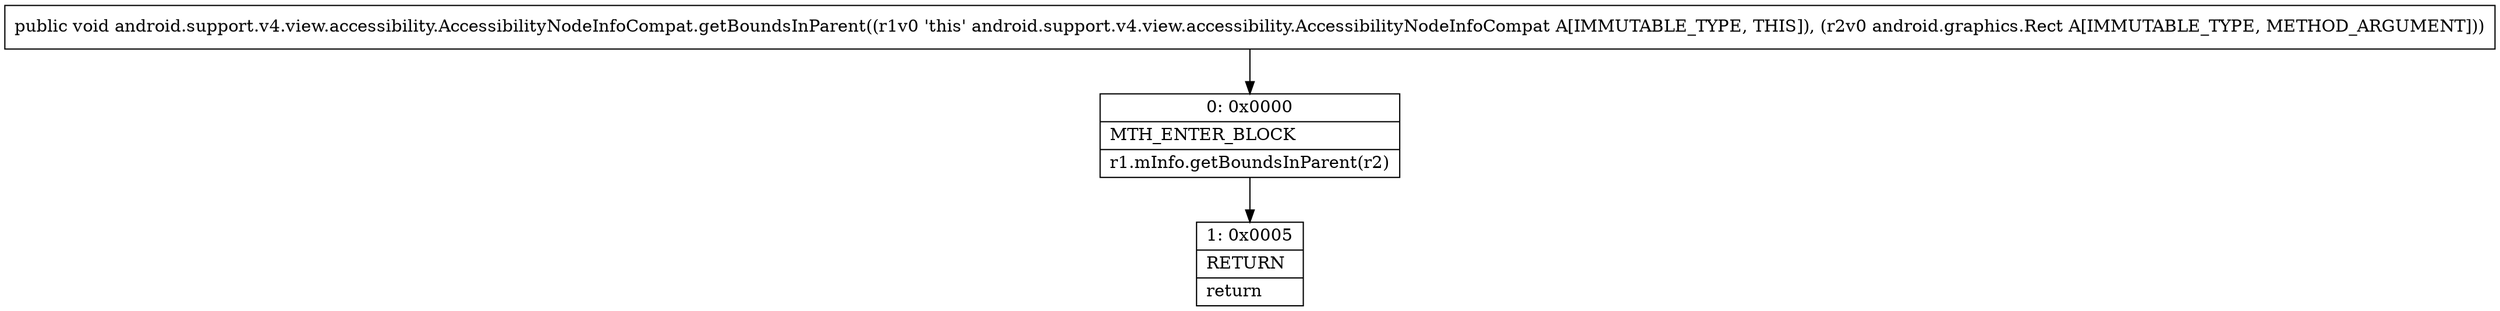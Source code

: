 digraph "CFG forandroid.support.v4.view.accessibility.AccessibilityNodeInfoCompat.getBoundsInParent(Landroid\/graphics\/Rect;)V" {
Node_0 [shape=record,label="{0\:\ 0x0000|MTH_ENTER_BLOCK\l|r1.mInfo.getBoundsInParent(r2)\l}"];
Node_1 [shape=record,label="{1\:\ 0x0005|RETURN\l|return\l}"];
MethodNode[shape=record,label="{public void android.support.v4.view.accessibility.AccessibilityNodeInfoCompat.getBoundsInParent((r1v0 'this' android.support.v4.view.accessibility.AccessibilityNodeInfoCompat A[IMMUTABLE_TYPE, THIS]), (r2v0 android.graphics.Rect A[IMMUTABLE_TYPE, METHOD_ARGUMENT])) }"];
MethodNode -> Node_0;
Node_0 -> Node_1;
}

